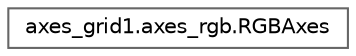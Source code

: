 digraph "Graphical Class Hierarchy"
{
 // LATEX_PDF_SIZE
  bgcolor="transparent";
  edge [fontname=Helvetica,fontsize=10,labelfontname=Helvetica,labelfontsize=10];
  node [fontname=Helvetica,fontsize=10,shape=box,height=0.2,width=0.4];
  rankdir="LR";
  Node0 [id="Node000000",label="axes_grid1.axes_rgb.RGBAxes",height=0.2,width=0.4,color="grey40", fillcolor="white", style="filled",URL="$db/d12/classaxes__grid1_1_1axes__rgb_1_1RGBAxes.html",tooltip=" "];
}
